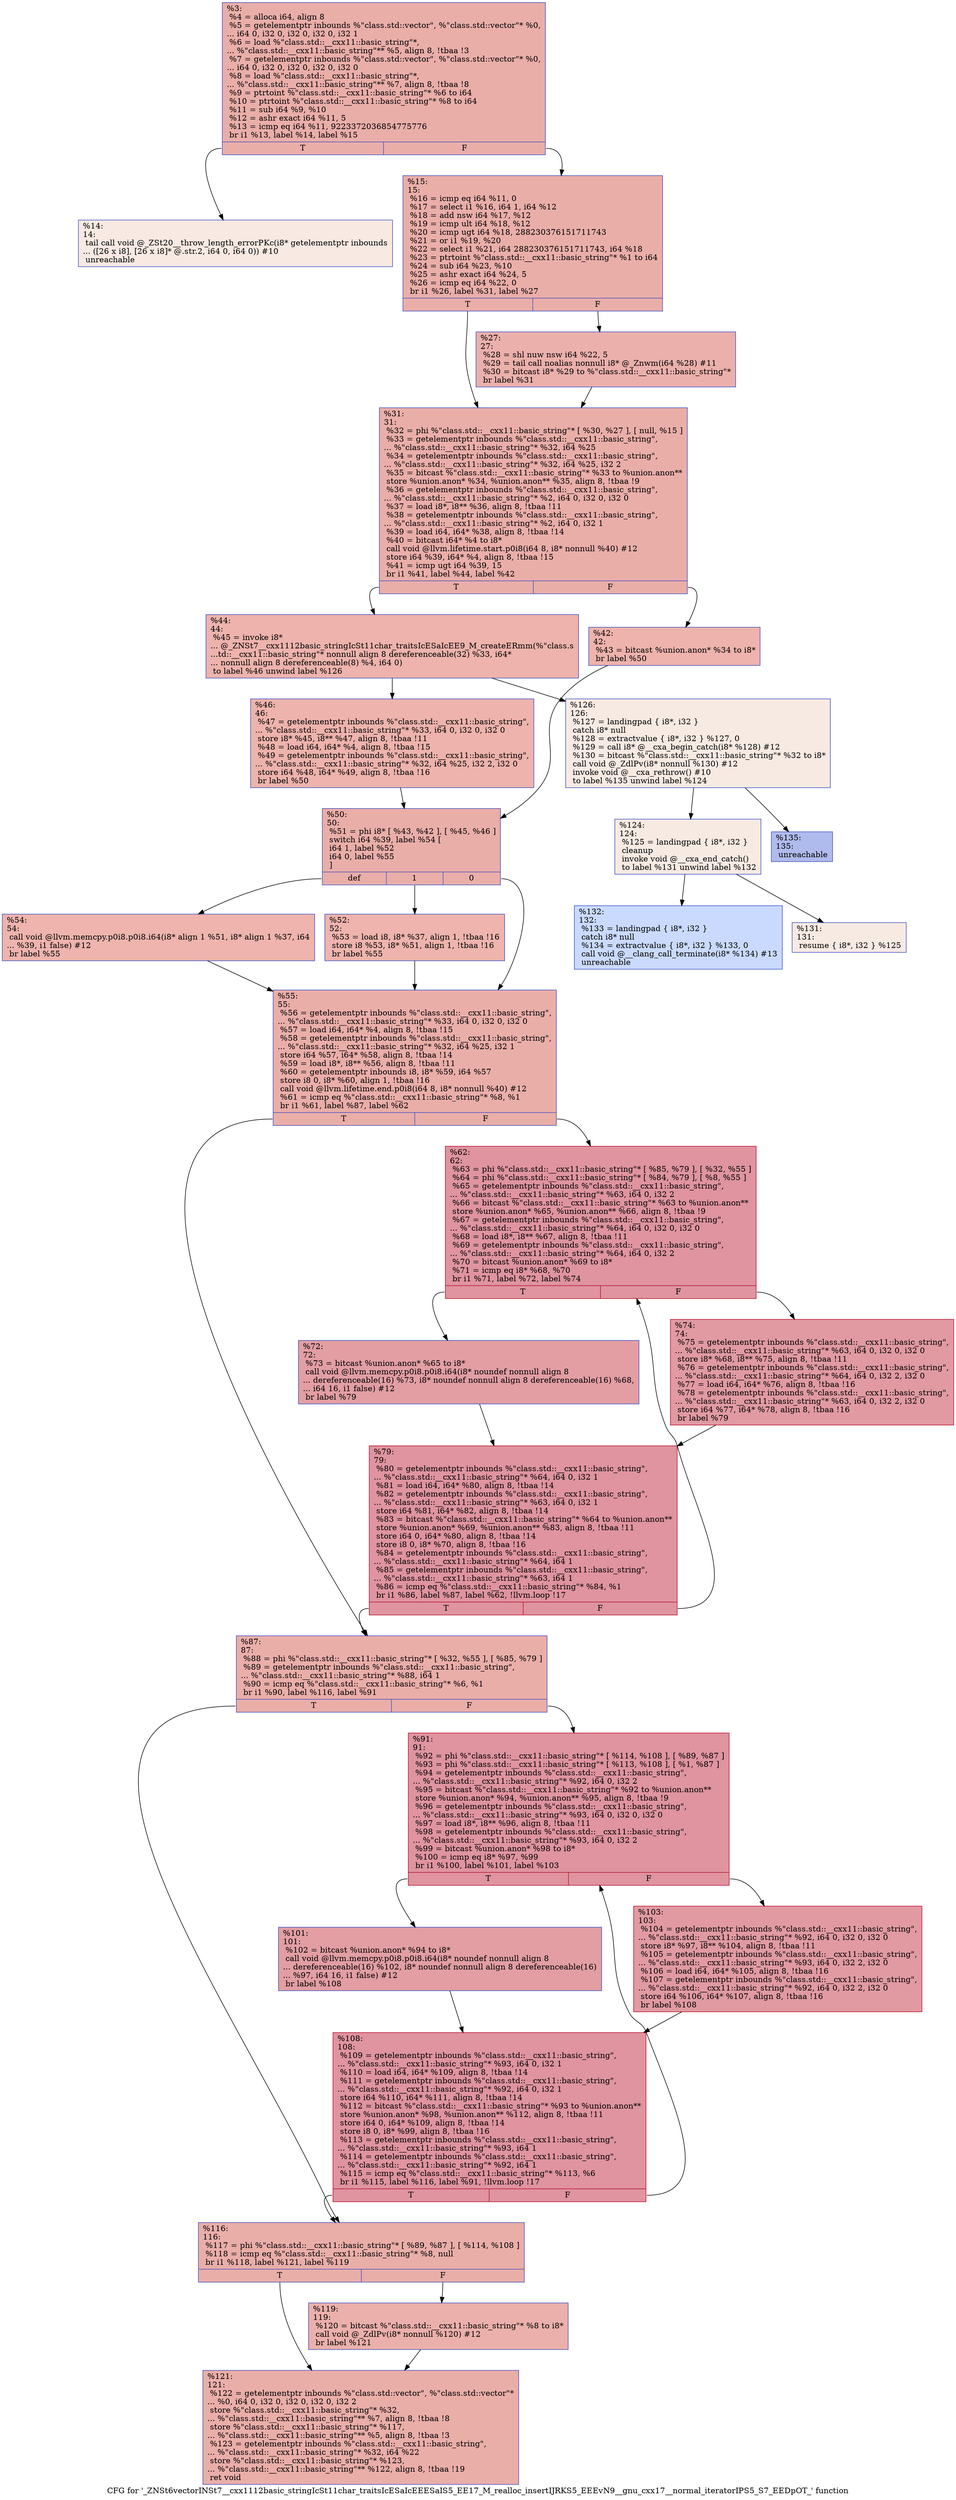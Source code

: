 digraph "CFG for '_ZNSt6vectorINSt7__cxx1112basic_stringIcSt11char_traitsIcESaIcEEESaIS5_EE17_M_realloc_insertIJRKS5_EEEvN9__gnu_cxx17__normal_iteratorIPS5_S7_EEDpOT_' function" {
	label="CFG for '_ZNSt6vectorINSt7__cxx1112basic_stringIcSt11char_traitsIcESaIcEEESaIS5_EE17_M_realloc_insertIJRKS5_EEEvN9__gnu_cxx17__normal_iteratorIPS5_S7_EEDpOT_' function";

	Node0x560869c42c80 [shape=record,color="#3d50c3ff", style=filled, fillcolor="#d0473d70",label="{%3:\l  %4 = alloca i64, align 8\l  %5 = getelementptr inbounds %\"class.std::vector\", %\"class.std::vector\"* %0,\l... i64 0, i32 0, i32 0, i32 0, i32 1\l  %6 = load %\"class.std::__cxx11::basic_string\"*,\l... %\"class.std::__cxx11::basic_string\"** %5, align 8, !tbaa !3\l  %7 = getelementptr inbounds %\"class.std::vector\", %\"class.std::vector\"* %0,\l... i64 0, i32 0, i32 0, i32 0, i32 0\l  %8 = load %\"class.std::__cxx11::basic_string\"*,\l... %\"class.std::__cxx11::basic_string\"** %7, align 8, !tbaa !8\l  %9 = ptrtoint %\"class.std::__cxx11::basic_string\"* %6 to i64\l  %10 = ptrtoint %\"class.std::__cxx11::basic_string\"* %8 to i64\l  %11 = sub i64 %9, %10\l  %12 = ashr exact i64 %11, 5\l  %13 = icmp eq i64 %11, 9223372036854775776\l  br i1 %13, label %14, label %15\l|{<s0>T|<s1>F}}"];
	Node0x560869c42c80:s0 -> Node0x560869c42da0;
	Node0x560869c42c80:s1 -> Node0x560869c36410;
	Node0x560869c42da0 [shape=record,color="#3d50c3ff", style=filled, fillcolor="#efcebd70",label="{%14:\l14:                                               \l  tail call void @_ZSt20__throw_length_errorPKc(i8* getelementptr inbounds\l... ([26 x i8], [26 x i8]* @.str.2, i64 0, i64 0)) #10\l  unreachable\l}"];
	Node0x560869c36410 [shape=record,color="#3d50c3ff", style=filled, fillcolor="#d0473d70",label="{%15:\l15:                                               \l  %16 = icmp eq i64 %11, 0\l  %17 = select i1 %16, i64 1, i64 %12\l  %18 = add nsw i64 %17, %12\l  %19 = icmp ult i64 %18, %12\l  %20 = icmp ugt i64 %18, 288230376151711743\l  %21 = or i1 %19, %20\l  %22 = select i1 %21, i64 288230376151711743, i64 %18\l  %23 = ptrtoint %\"class.std::__cxx11::basic_string\"* %1 to i64\l  %24 = sub i64 %23, %10\l  %25 = ashr exact i64 %24, 5\l  %26 = icmp eq i64 %22, 0\l  br i1 %26, label %31, label %27\l|{<s0>T|<s1>F}}"];
	Node0x560869c36410:s0 -> Node0x560869c44c30;
	Node0x560869c36410:s1 -> Node0x560869c44c80;
	Node0x560869c44c80 [shape=record,color="#3d50c3ff", style=filled, fillcolor="#d24b4070",label="{%27:\l27:                                               \l  %28 = shl nuw nsw i64 %22, 5\l  %29 = tail call noalias nonnull i8* @_Znwm(i64 %28) #11\l  %30 = bitcast i8* %29 to %\"class.std::__cxx11::basic_string\"*\l  br label %31\l}"];
	Node0x560869c44c80 -> Node0x560869c44c30;
	Node0x560869c44c30 [shape=record,color="#3d50c3ff", style=filled, fillcolor="#d0473d70",label="{%31:\l31:                                               \l  %32 = phi %\"class.std::__cxx11::basic_string\"* [ %30, %27 ], [ null, %15 ]\l  %33 = getelementptr inbounds %\"class.std::__cxx11::basic_string\",\l... %\"class.std::__cxx11::basic_string\"* %32, i64 %25\l  %34 = getelementptr inbounds %\"class.std::__cxx11::basic_string\",\l... %\"class.std::__cxx11::basic_string\"* %32, i64 %25, i32 2\l  %35 = bitcast %\"class.std::__cxx11::basic_string\"* %33 to %union.anon**\l  store %union.anon* %34, %union.anon** %35, align 8, !tbaa !9\l  %36 = getelementptr inbounds %\"class.std::__cxx11::basic_string\",\l... %\"class.std::__cxx11::basic_string\"* %2, i64 0, i32 0, i32 0\l  %37 = load i8*, i8** %36, align 8, !tbaa !11\l  %38 = getelementptr inbounds %\"class.std::__cxx11::basic_string\",\l... %\"class.std::__cxx11::basic_string\"* %2, i64 0, i32 1\l  %39 = load i64, i64* %38, align 8, !tbaa !14\l  %40 = bitcast i64* %4 to i8*\l  call void @llvm.lifetime.start.p0i8(i64 8, i8* nonnull %40) #12\l  store i64 %39, i64* %4, align 8, !tbaa !15\l  %41 = icmp ugt i64 %39, 15\l  br i1 %41, label %44, label %42\l|{<s0>T|<s1>F}}"];
	Node0x560869c44c30:s0 -> Node0x560869c45720;
	Node0x560869c44c30:s1 -> Node0x560869c45770;
	Node0x560869c45770 [shape=record,color="#3d50c3ff", style=filled, fillcolor="#d6524470",label="{%42:\l42:                                               \l  %43 = bitcast %union.anon* %34 to i8*\l  br label %50\l}"];
	Node0x560869c45770 -> Node0x560869c458e0;
	Node0x560869c45720 [shape=record,color="#3d50c3ff", style=filled, fillcolor="#d6524470",label="{%44:\l44:                                               \l  %45 = invoke i8*\l... @_ZNSt7__cxx1112basic_stringIcSt11char_traitsIcESaIcEE9_M_createERmm(%\"class.s\l...td::__cxx11::basic_string\"* nonnull align 8 dereferenceable(32) %33, i64*\l... nonnull align 8 dereferenceable(8) %4, i64 0)\l          to label %46 unwind label %126\l}"];
	Node0x560869c45720 -> Node0x560869c459f0;
	Node0x560869c45720 -> Node0x560869c45a40;
	Node0x560869c459f0 [shape=record,color="#3d50c3ff", style=filled, fillcolor="#d6524470",label="{%46:\l46:                                               \l  %47 = getelementptr inbounds %\"class.std::__cxx11::basic_string\",\l... %\"class.std::__cxx11::basic_string\"* %33, i64 0, i32 0, i32 0\l  store i8* %45, i8** %47, align 8, !tbaa !11\l  %48 = load i64, i64* %4, align 8, !tbaa !15\l  %49 = getelementptr inbounds %\"class.std::__cxx11::basic_string\",\l... %\"class.std::__cxx11::basic_string\"* %32, i64 %25, i32 2, i32 0\l  store i64 %48, i64* %49, align 8, !tbaa !16\l  br label %50\l}"];
	Node0x560869c459f0 -> Node0x560869c458e0;
	Node0x560869c458e0 [shape=record,color="#3d50c3ff", style=filled, fillcolor="#d0473d70",label="{%50:\l50:                                               \l  %51 = phi i8* [ %43, %42 ], [ %45, %46 ]\l  switch i64 %39, label %54 [\l    i64 1, label %52\l    i64 0, label %55\l  ]\l|{<s0>def|<s1>1|<s2>0}}"];
	Node0x560869c458e0:s0 -> Node0x560869c46000;
	Node0x560869c458e0:s1 -> Node0x560869c46050;
	Node0x560869c458e0:s2 -> Node0x560869c460a0;
	Node0x560869c46050 [shape=record,color="#3d50c3ff", style=filled, fillcolor="#d8564670",label="{%52:\l52:                                               \l  %53 = load i8, i8* %37, align 1, !tbaa !16\l  store i8 %53, i8* %51, align 1, !tbaa !16\l  br label %55\l}"];
	Node0x560869c46050 -> Node0x560869c460a0;
	Node0x560869c46000 [shape=record,color="#3d50c3ff", style=filled, fillcolor="#d8564670",label="{%54:\l54:                                               \l  call void @llvm.memcpy.p0i8.p0i8.i64(i8* align 1 %51, i8* align 1 %37, i64\l... %39, i1 false) #12\l  br label %55\l}"];
	Node0x560869c46000 -> Node0x560869c460a0;
	Node0x560869c460a0 [shape=record,color="#3d50c3ff", style=filled, fillcolor="#d0473d70",label="{%55:\l55:                                               \l  %56 = getelementptr inbounds %\"class.std::__cxx11::basic_string\",\l... %\"class.std::__cxx11::basic_string\"* %33, i64 0, i32 0, i32 0\l  %57 = load i64, i64* %4, align 8, !tbaa !15\l  %58 = getelementptr inbounds %\"class.std::__cxx11::basic_string\",\l... %\"class.std::__cxx11::basic_string\"* %32, i64 %25, i32 1\l  store i64 %57, i64* %58, align 8, !tbaa !14\l  %59 = load i8*, i8** %56, align 8, !tbaa !11\l  %60 = getelementptr inbounds i8, i8* %59, i64 %57\l  store i8 0, i8* %60, align 1, !tbaa !16\l  call void @llvm.lifetime.end.p0i8(i64 8, i8* nonnull %40) #12\l  %61 = icmp eq %\"class.std::__cxx11::basic_string\"* %8, %1\l  br i1 %61, label %87, label %62\l|{<s0>T|<s1>F}}"];
	Node0x560869c460a0:s0 -> Node0x560869c46ba0;
	Node0x560869c460a0:s1 -> Node0x560869c46bf0;
	Node0x560869c46bf0 [shape=record,color="#b70d28ff", style=filled, fillcolor="#b70d2870",label="{%62:\l62:                                               \l  %63 = phi %\"class.std::__cxx11::basic_string\"* [ %85, %79 ], [ %32, %55 ]\l  %64 = phi %\"class.std::__cxx11::basic_string\"* [ %84, %79 ], [ %8, %55 ]\l  %65 = getelementptr inbounds %\"class.std::__cxx11::basic_string\",\l... %\"class.std::__cxx11::basic_string\"* %63, i64 0, i32 2\l  %66 = bitcast %\"class.std::__cxx11::basic_string\"* %63 to %union.anon**\l  store %union.anon* %65, %union.anon** %66, align 8, !tbaa !9\l  %67 = getelementptr inbounds %\"class.std::__cxx11::basic_string\",\l... %\"class.std::__cxx11::basic_string\"* %64, i64 0, i32 0, i32 0\l  %68 = load i8*, i8** %67, align 8, !tbaa !11\l  %69 = getelementptr inbounds %\"class.std::__cxx11::basic_string\",\l... %\"class.std::__cxx11::basic_string\"* %64, i64 0, i32 2\l  %70 = bitcast %union.anon* %69 to i8*\l  %71 = icmp eq i8* %68, %70\l  br i1 %71, label %72, label %74\l|{<s0>T|<s1>F}}"];
	Node0x560869c46bf0:s0 -> Node0x560869c473b0;
	Node0x560869c46bf0:s1 -> Node0x560869c47440;
	Node0x560869c473b0 [shape=record,color="#3d50c3ff", style=filled, fillcolor="#be242e70",label="{%72:\l72:                                               \l  %73 = bitcast %union.anon* %65 to i8*\l  call void @llvm.memcpy.p0i8.p0i8.i64(i8* noundef nonnull align 8\l... dereferenceable(16) %73, i8* noundef nonnull align 8 dereferenceable(16) %68,\l... i64 16, i1 false) #12\l  br label %79\l}"];
	Node0x560869c473b0 -> Node0x560869c46cf0;
	Node0x560869c47440 [shape=record,color="#b70d28ff", style=filled, fillcolor="#bb1b2c70",label="{%74:\l74:                                               \l  %75 = getelementptr inbounds %\"class.std::__cxx11::basic_string\",\l... %\"class.std::__cxx11::basic_string\"* %63, i64 0, i32 0, i32 0\l  store i8* %68, i8** %75, align 8, !tbaa !11\l  %76 = getelementptr inbounds %\"class.std::__cxx11::basic_string\",\l... %\"class.std::__cxx11::basic_string\"* %64, i64 0, i32 2, i32 0\l  %77 = load i64, i64* %76, align 8, !tbaa !16\l  %78 = getelementptr inbounds %\"class.std::__cxx11::basic_string\",\l... %\"class.std::__cxx11::basic_string\"* %63, i64 0, i32 2, i32 0\l  store i64 %77, i64* %78, align 8, !tbaa !16\l  br label %79\l}"];
	Node0x560869c47440 -> Node0x560869c46cf0;
	Node0x560869c46cf0 [shape=record,color="#b70d28ff", style=filled, fillcolor="#b70d2870",label="{%79:\l79:                                               \l  %80 = getelementptr inbounds %\"class.std::__cxx11::basic_string\",\l... %\"class.std::__cxx11::basic_string\"* %64, i64 0, i32 1\l  %81 = load i64, i64* %80, align 8, !tbaa !14\l  %82 = getelementptr inbounds %\"class.std::__cxx11::basic_string\",\l... %\"class.std::__cxx11::basic_string\"* %63, i64 0, i32 1\l  store i64 %81, i64* %82, align 8, !tbaa !14\l  %83 = bitcast %\"class.std::__cxx11::basic_string\"* %64 to %union.anon**\l  store %union.anon* %69, %union.anon** %83, align 8, !tbaa !11\l  store i64 0, i64* %80, align 8, !tbaa !14\l  store i8 0, i8* %70, align 8, !tbaa !16\l  %84 = getelementptr inbounds %\"class.std::__cxx11::basic_string\",\l... %\"class.std::__cxx11::basic_string\"* %64, i64 1\l  %85 = getelementptr inbounds %\"class.std::__cxx11::basic_string\",\l... %\"class.std::__cxx11::basic_string\"* %63, i64 1\l  %86 = icmp eq %\"class.std::__cxx11::basic_string\"* %84, %1\l  br i1 %86, label %87, label %62, !llvm.loop !17\l|{<s0>T|<s1>F}}"];
	Node0x560869c46cf0:s0 -> Node0x560869c46ba0;
	Node0x560869c46cf0:s1 -> Node0x560869c46bf0;
	Node0x560869c46ba0 [shape=record,color="#3d50c3ff", style=filled, fillcolor="#d0473d70",label="{%87:\l87:                                               \l  %88 = phi %\"class.std::__cxx11::basic_string\"* [ %32, %55 ], [ %85, %79 ]\l  %89 = getelementptr inbounds %\"class.std::__cxx11::basic_string\",\l... %\"class.std::__cxx11::basic_string\"* %88, i64 1\l  %90 = icmp eq %\"class.std::__cxx11::basic_string\"* %6, %1\l  br i1 %90, label %116, label %91\l|{<s0>T|<s1>F}}"];
	Node0x560869c46ba0:s0 -> Node0x560869c48af0;
	Node0x560869c46ba0:s1 -> Node0x560869c48b40;
	Node0x560869c48b40 [shape=record,color="#b70d28ff", style=filled, fillcolor="#b70d2870",label="{%91:\l91:                                               \l  %92 = phi %\"class.std::__cxx11::basic_string\"* [ %114, %108 ], [ %89, %87 ]\l  %93 = phi %\"class.std::__cxx11::basic_string\"* [ %113, %108 ], [ %1, %87 ]\l  %94 = getelementptr inbounds %\"class.std::__cxx11::basic_string\",\l... %\"class.std::__cxx11::basic_string\"* %92, i64 0, i32 2\l  %95 = bitcast %\"class.std::__cxx11::basic_string\"* %92 to %union.anon**\l  store %union.anon* %94, %union.anon** %95, align 8, !tbaa !9\l  %96 = getelementptr inbounds %\"class.std::__cxx11::basic_string\",\l... %\"class.std::__cxx11::basic_string\"* %93, i64 0, i32 0, i32 0\l  %97 = load i8*, i8** %96, align 8, !tbaa !11\l  %98 = getelementptr inbounds %\"class.std::__cxx11::basic_string\",\l... %\"class.std::__cxx11::basic_string\"* %93, i64 0, i32 2\l  %99 = bitcast %union.anon* %98 to i8*\l  %100 = icmp eq i8* %97, %99\l  br i1 %100, label %101, label %103\l|{<s0>T|<s1>F}}"];
	Node0x560869c48b40:s0 -> Node0x560869c492c0;
	Node0x560869c48b40:s1 -> Node0x560869c49350;
	Node0x560869c492c0 [shape=record,color="#3d50c3ff", style=filled, fillcolor="#be242e70",label="{%101:\l101:                                              \l  %102 = bitcast %union.anon* %94 to i8*\l  call void @llvm.memcpy.p0i8.p0i8.i64(i8* noundef nonnull align 8\l... dereferenceable(16) %102, i8* noundef nonnull align 8 dereferenceable(16)\l... %97, i64 16, i1 false) #12\l  br label %108\l}"];
	Node0x560869c492c0 -> Node0x560869c48c40;
	Node0x560869c49350 [shape=record,color="#b70d28ff", style=filled, fillcolor="#bb1b2c70",label="{%103:\l103:                                              \l  %104 = getelementptr inbounds %\"class.std::__cxx11::basic_string\",\l... %\"class.std::__cxx11::basic_string\"* %92, i64 0, i32 0, i32 0\l  store i8* %97, i8** %104, align 8, !tbaa !11\l  %105 = getelementptr inbounds %\"class.std::__cxx11::basic_string\",\l... %\"class.std::__cxx11::basic_string\"* %93, i64 0, i32 2, i32 0\l  %106 = load i64, i64* %105, align 8, !tbaa !16\l  %107 = getelementptr inbounds %\"class.std::__cxx11::basic_string\",\l... %\"class.std::__cxx11::basic_string\"* %92, i64 0, i32 2, i32 0\l  store i64 %106, i64* %107, align 8, !tbaa !16\l  br label %108\l}"];
	Node0x560869c49350 -> Node0x560869c48c40;
	Node0x560869c48c40 [shape=record,color="#b70d28ff", style=filled, fillcolor="#b70d2870",label="{%108:\l108:                                              \l  %109 = getelementptr inbounds %\"class.std::__cxx11::basic_string\",\l... %\"class.std::__cxx11::basic_string\"* %93, i64 0, i32 1\l  %110 = load i64, i64* %109, align 8, !tbaa !14\l  %111 = getelementptr inbounds %\"class.std::__cxx11::basic_string\",\l... %\"class.std::__cxx11::basic_string\"* %92, i64 0, i32 1\l  store i64 %110, i64* %111, align 8, !tbaa !14\l  %112 = bitcast %\"class.std::__cxx11::basic_string\"* %93 to %union.anon**\l  store %union.anon* %98, %union.anon** %112, align 8, !tbaa !11\l  store i64 0, i64* %109, align 8, !tbaa !14\l  store i8 0, i8* %99, align 8, !tbaa !16\l  %113 = getelementptr inbounds %\"class.std::__cxx11::basic_string\",\l... %\"class.std::__cxx11::basic_string\"* %93, i64 1\l  %114 = getelementptr inbounds %\"class.std::__cxx11::basic_string\",\l... %\"class.std::__cxx11::basic_string\"* %92, i64 1\l  %115 = icmp eq %\"class.std::__cxx11::basic_string\"* %113, %6\l  br i1 %115, label %116, label %91, !llvm.loop !17\l|{<s0>T|<s1>F}}"];
	Node0x560869c48c40:s0 -> Node0x560869c48af0;
	Node0x560869c48c40:s1 -> Node0x560869c48b40;
	Node0x560869c48af0 [shape=record,color="#3d50c3ff", style=filled, fillcolor="#d0473d70",label="{%116:\l116:                                              \l  %117 = phi %\"class.std::__cxx11::basic_string\"* [ %89, %87 ], [ %114, %108 ]\l  %118 = icmp eq %\"class.std::__cxx11::basic_string\"* %8, null\l  br i1 %118, label %121, label %119\l|{<s0>T|<s1>F}}"];
	Node0x560869c48af0:s0 -> Node0x560869c4aa10;
	Node0x560869c48af0:s1 -> Node0x560869c4aa60;
	Node0x560869c4aa60 [shape=record,color="#3d50c3ff", style=filled, fillcolor="#d24b4070",label="{%119:\l119:                                              \l  %120 = bitcast %\"class.std::__cxx11::basic_string\"* %8 to i8*\l  call void @_ZdlPv(i8* nonnull %120) #12\l  br label %121\l}"];
	Node0x560869c4aa60 -> Node0x560869c4aa10;
	Node0x560869c4aa10 [shape=record,color="#3d50c3ff", style=filled, fillcolor="#d0473d70",label="{%121:\l121:                                              \l  %122 = getelementptr inbounds %\"class.std::vector\", %\"class.std::vector\"*\l... %0, i64 0, i32 0, i32 0, i32 0, i32 2\l  store %\"class.std::__cxx11::basic_string\"* %32,\l... %\"class.std::__cxx11::basic_string\"** %7, align 8, !tbaa !8\l  store %\"class.std::__cxx11::basic_string\"* %117,\l... %\"class.std::__cxx11::basic_string\"** %5, align 8, !tbaa !3\l  %123 = getelementptr inbounds %\"class.std::__cxx11::basic_string\",\l... %\"class.std::__cxx11::basic_string\"* %32, i64 %22\l  store %\"class.std::__cxx11::basic_string\"* %123,\l... %\"class.std::__cxx11::basic_string\"** %122, align 8, !tbaa !19\l  ret void\l}"];
	Node0x560869c4b700 [shape=record,color="#3d50c3ff", style=filled, fillcolor="#eed0c070",label="{%124:\l124:                                              \l  %125 = landingpad \{ i8*, i32 \}\l          cleanup\l  invoke void @__cxa_end_catch()\l          to label %131 unwind label %132\l}"];
	Node0x560869c4b700 -> Node0x560869c4b7a0;
	Node0x560869c4b700 -> Node0x560869c4b7f0;
	Node0x560869c45a40 [shape=record,color="#3d50c3ff", style=filled, fillcolor="#eed0c070",label="{%126:\l126:                                              \l  %127 = landingpad \{ i8*, i32 \}\l          catch i8* null\l  %128 = extractvalue \{ i8*, i32 \} %127, 0\l  %129 = call i8* @__cxa_begin_catch(i8* %128) #12\l  %130 = bitcast %\"class.std::__cxx11::basic_string\"* %32 to i8*\l  call void @_ZdlPv(i8* nonnull %130) #12\l  invoke void @__cxa_rethrow() #10\l          to label %135 unwind label %124\l}"];
	Node0x560869c45a40 -> Node0x560869c4c630;
	Node0x560869c45a40 -> Node0x560869c4b700;
	Node0x560869c4b7a0 [shape=record,color="#3d50c3ff", style=filled, fillcolor="#eed0c070",label="{%131:\l131:                                              \l  resume \{ i8*, i32 \} %125\l}"];
	Node0x560869c4b7f0 [shape=record,color="#3d50c3ff", style=filled, fillcolor="#88abfd70",label="{%132:\l132:                                              \l  %133 = landingpad \{ i8*, i32 \}\l          catch i8* null\l  %134 = extractvalue \{ i8*, i32 \} %133, 0\l  call void @__clang_call_terminate(i8* %134) #13\l  unreachable\l}"];
	Node0x560869c4c630 [shape=record,color="#3d50c3ff", style=filled, fillcolor="#4c66d670",label="{%135:\l135:                                              \l  unreachable\l}"];
}

